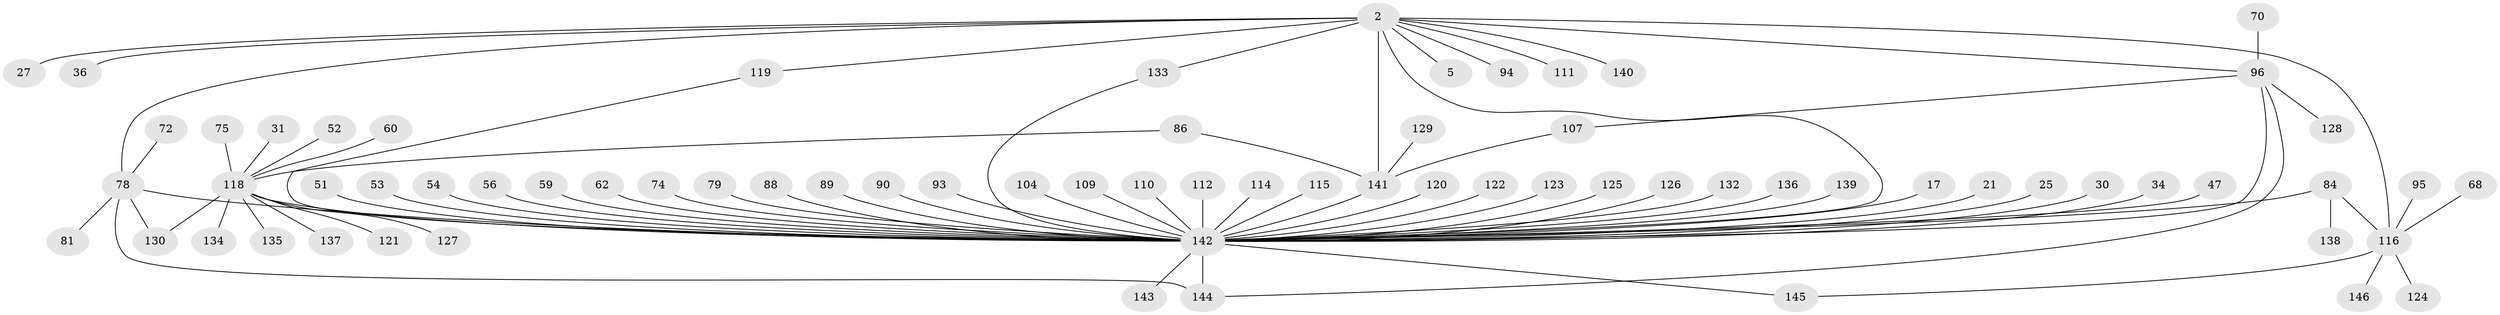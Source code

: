 // original degree distribution, {7: 0.02054794520547945, 19: 0.00684931506849315, 5: 0.03424657534246575, 8: 0.00684931506849315, 1: 0.5342465753424658, 32: 0.00684931506849315, 9: 0.00684931506849315, 4: 0.07534246575342465, 20: 0.00684931506849315, 3: 0.11643835616438356, 6: 0.02054794520547945, 11: 0.00684931506849315, 2: 0.15753424657534246}
// Generated by graph-tools (version 1.1) at 2025/50/03/04/25 21:50:03]
// undirected, 73 vertices, 84 edges
graph export_dot {
graph [start="1"]
  node [color=gray90,style=filled];
  2;
  5;
  17;
  21;
  25;
  27;
  30;
  31;
  34;
  36;
  47;
  51;
  52;
  53;
  54;
  56;
  59;
  60;
  62;
  68;
  70;
  72;
  74;
  75;
  78 [super="+15+55+23+39+45"];
  79;
  81 [super="+50"];
  84 [super="+65+22"];
  86 [super="+48"];
  88;
  89 [super="+87"];
  90 [super="+43+44+83"];
  93;
  94;
  95;
  96 [super="+20+29+73"];
  104;
  107;
  109 [super="+103"];
  110;
  111;
  112;
  114;
  115;
  116 [super="+1+58+57"];
  118 [super="+42+100"];
  119 [super="+108"];
  120 [super="+66"];
  121;
  122;
  123 [super="+101"];
  124;
  125 [super="+40+106"];
  126 [super="+16+102"];
  127;
  128;
  129;
  130;
  132;
  133 [super="+98"];
  134;
  135;
  136;
  137 [super="+38"];
  138 [super="+105"];
  139;
  140;
  141 [super="+97+117"];
  142 [super="+9+77+71+91+24+26+67"];
  143;
  144 [super="+7+131"];
  145 [super="+80"];
  146;
  2 -- 5;
  2 -- 27;
  2 -- 36;
  2 -- 94;
  2 -- 111;
  2 -- 140;
  2 -- 116 [weight=2];
  2 -- 78 [weight=3];
  2 -- 119;
  2 -- 133;
  2 -- 142;
  2 -- 96 [weight=2];
  2 -- 141 [weight=3];
  17 -- 142;
  21 -- 142;
  25 -- 142;
  30 -- 142;
  31 -- 118;
  34 -- 142;
  47 -- 142 [weight=2];
  51 -- 142;
  52 -- 118;
  53 -- 142;
  54 -- 142;
  56 -- 142;
  59 -- 142;
  60 -- 118;
  62 -- 142 [weight=3];
  68 -- 116;
  70 -- 96;
  72 -- 78;
  74 -- 142;
  75 -- 118;
  78 -- 144;
  78 -- 130;
  78 -- 81;
  78 -- 142;
  79 -- 142;
  84 -- 116 [weight=2];
  84 -- 138;
  84 -- 142 [weight=3];
  86 -- 118;
  86 -- 141;
  88 -- 142;
  89 -- 142;
  90 -- 142;
  93 -- 142;
  95 -- 116;
  96 -- 142 [weight=3];
  96 -- 128;
  96 -- 144;
  96 -- 107;
  104 -- 142;
  107 -- 141;
  109 -- 142;
  110 -- 142 [weight=2];
  112 -- 142;
  114 -- 142;
  115 -- 142;
  116 -- 124;
  116 -- 146;
  116 -- 145;
  118 -- 130;
  118 -- 135;
  118 -- 127;
  118 -- 121;
  118 -- 134;
  118 -- 137;
  118 -- 142 [weight=7];
  119 -- 142;
  120 -- 142;
  122 -- 142;
  123 -- 142;
  125 -- 142;
  126 -- 142;
  129 -- 141;
  132 -- 142;
  133 -- 142;
  136 -- 142;
  139 -- 142;
  141 -- 142 [weight=3];
  142 -- 144 [weight=8];
  142 -- 143;
  142 -- 145;
}

